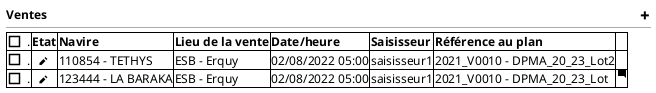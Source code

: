 @startsalt
{
  <b>Ventes                                                                                                                                                                                              <&plus>
  --
	{#

     [ ]. | <b>Etat | <b>Navire | <b>Lieu de la vente | <b>Date/heure | <b>Saisisseur | <b>Référence au plan | .
     [ ]. | <b>  <&pencil> | 110854 - TETHYS | ESB - Erquy | 02/08/2022 05:00 | saisisseur1 | 2021_V0010 - DPMA_20_23_Lot2
     [ ]. | <b>  <&pencil> | 123444 - LA BARAKA | ESB - Erquy | 02/08/2022 05:00 | saisisseur1 | 2021_V0010 - DPMA_20_23_Lot | <&comment-square>
    }

}
@endsalt
